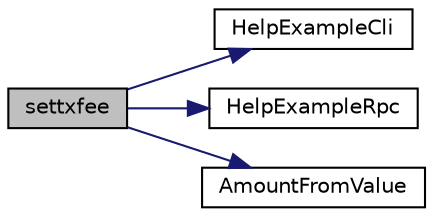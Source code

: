 digraph "settxfee"
{
  edge [fontname="Helvetica",fontsize="10",labelfontname="Helvetica",labelfontsize="10"];
  node [fontname="Helvetica",fontsize="10",shape=record];
  rankdir="LR";
  Node1054 [label="settxfee",height=0.2,width=0.4,color="black", fillcolor="grey75", style="filled", fontcolor="black"];
  Node1054 -> Node1055 [color="midnightblue",fontsize="10",style="solid",fontname="Helvetica"];
  Node1055 [label="HelpExampleCli",height=0.2,width=0.4,color="black", fillcolor="white", style="filled",URL="$d6/d76/rpcserver_8cpp.html#ac01ac6eab5467567ed0da106814e04ec"];
  Node1054 -> Node1056 [color="midnightblue",fontsize="10",style="solid",fontname="Helvetica"];
  Node1056 [label="HelpExampleRpc",height=0.2,width=0.4,color="black", fillcolor="white", style="filled",URL="$d6/d76/rpcserver_8cpp.html#a06ea60e24e5a1053a14a11b1009bf9ef"];
  Node1054 -> Node1057 [color="midnightblue",fontsize="10",style="solid",fontname="Helvetica"];
  Node1057 [label="AmountFromValue",height=0.2,width=0.4,color="black", fillcolor="white", style="filled",URL="$d6/d76/rpcserver_8cpp.html#a24a3c6bbc75f2c852a8e7a00df4b2970"];
}
